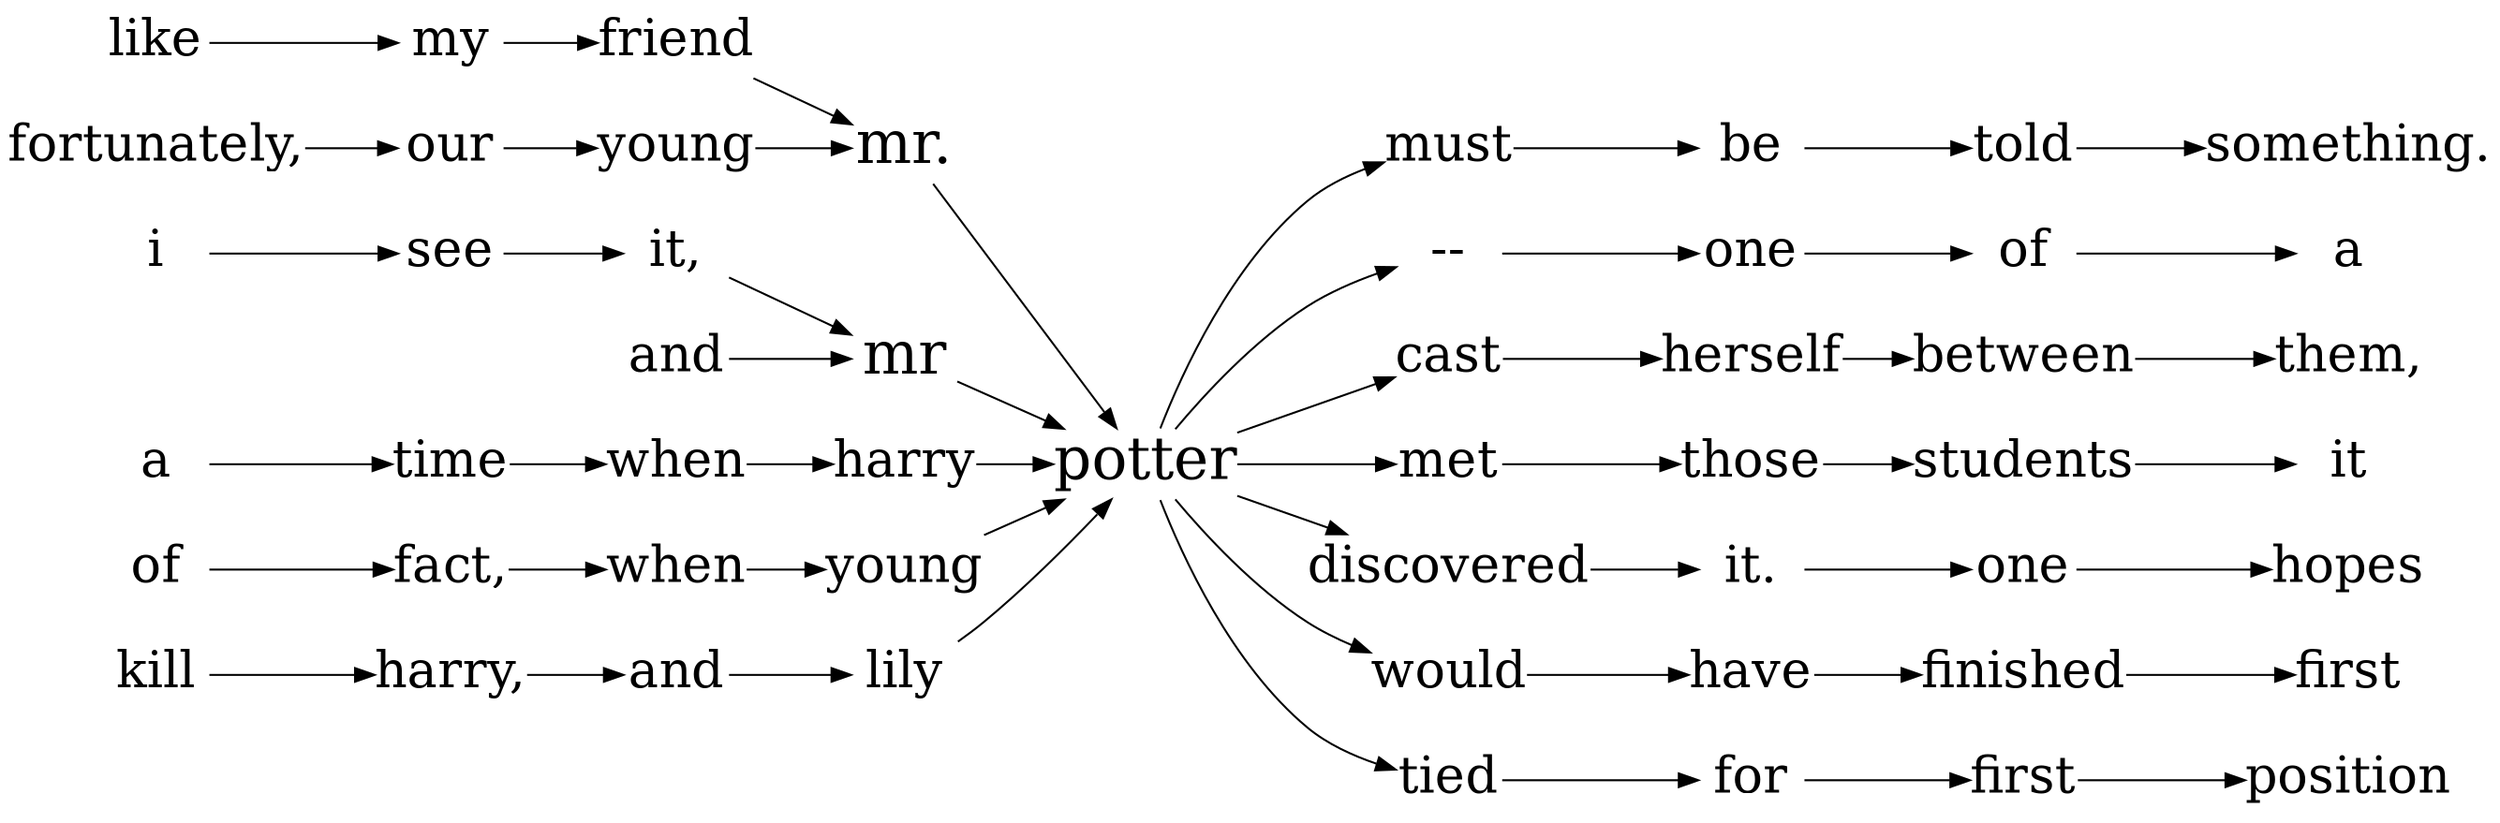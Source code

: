 digraph potter {
	graph [rankdir=LR]
	node [margin=0 shape=plaintext]
	potter [label=potter fontsize=30]
	"mr.-bwd-mr." [label="mr." fontsize=30]
	"friend-bwd-mr.-friend" [label=friend fontsize=26]
	"my-bwd-mr.-friend-my" [label=my fontsize=26]
	"like-bwd-mr.-friend-my-like" [label=like fontsize=26]
	"like-bwd-mr.-friend-my-like" -> "my-bwd-mr.-friend-my"
	"my-bwd-mr.-friend-my" -> "friend-bwd-mr.-friend"
	"friend-bwd-mr.-friend" -> "mr.-bwd-mr."
	"young-bwd-mr.-young" [label=young fontsize=26]
	"our-bwd-mr.-young-our" [label=our fontsize=26]
	"fortunately,-bwd-mr.-young-our-fortunately," [label="fortunately," fontsize=26]
	"fortunately,-bwd-mr.-young-our-fortunately," -> "our-bwd-mr.-young-our"
	"our-bwd-mr.-young-our" -> "young-bwd-mr.-young"
	"young-bwd-mr.-young" -> "mr.-bwd-mr."
	"mr.-bwd-mr." -> potter
	"mr-bwd-mr" [label=mr fontsize=30]
	"it,-bwd-mr-it," [label="it," fontsize=26]
	"see-bwd-mr-it,-see" [label=see fontsize=26]
	"i-bwd-mr-it,-see-i" [label=i fontsize=26]
	"i-bwd-mr-it,-see-i" -> "see-bwd-mr-it,-see"
	"see-bwd-mr-it,-see" -> "it,-bwd-mr-it,"
	"it,-bwd-mr-it," -> "mr-bwd-mr"
	"and-bwd-mr-and" [label=and fontsize=26]
	"and-bwd-mr-and" -> "mr-bwd-mr"
	"mr-bwd-mr" -> potter
	"harry-bwd-harry" [label=harry fontsize=26]
	"when-bwd-harry-when" [label=when fontsize=26]
	"time-bwd-harry-when-time" [label=time fontsize=26]
	"a-bwd-harry-when-time-a" [label=a fontsize=26]
	"a-bwd-harry-when-time-a" -> "time-bwd-harry-when-time"
	"time-bwd-harry-when-time" -> "when-bwd-harry-when"
	"when-bwd-harry-when" -> "harry-bwd-harry"
	"harry-bwd-harry" -> potter
	"young-bwd-young" [label=young fontsize=26]
	"when-bwd-young-when" [label=when fontsize=26]
	"fact,-bwd-young-when-fact," [label="fact," fontsize=26]
	"of-bwd-young-when-fact,-of" [label=of fontsize=26]
	"of-bwd-young-when-fact,-of" -> "fact,-bwd-young-when-fact,"
	"fact,-bwd-young-when-fact," -> "when-bwd-young-when"
	"when-bwd-young-when" -> "young-bwd-young"
	"young-bwd-young" -> potter
	"lily-bwd-lily" [label=lily fontsize=26]
	"and-bwd-lily-and" [label=and fontsize=26]
	"harry,-bwd-lily-and-harry," [label="harry," fontsize=26]
	"kill-bwd-lily-and-harry,-kill" [label=kill fontsize=26]
	"kill-bwd-lily-and-harry,-kill" -> "harry,-bwd-lily-and-harry,"
	"harry,-bwd-lily-and-harry," -> "and-bwd-lily-and"
	"and-bwd-lily-and" -> "lily-bwd-lily"
	"lily-bwd-lily" -> potter
	"must-fwd-must" [label=must fontsize=26]
	"be-fwd-must-be" [label=be fontsize=26]
	"told-fwd-must-be-told" [label=told fontsize=26]
	"something.-fwd-must-be-told-something." [label="something." fontsize=26]
	"told-fwd-must-be-told" -> "something.-fwd-must-be-told-something."
	"be-fwd-must-be" -> "told-fwd-must-be-told"
	"must-fwd-must" -> "be-fwd-must-be"
	potter -> "must-fwd-must"
	"---fwd---" [label="--" fontsize=26]
	"one-fwd----one" [label=one fontsize=26]
	"of-fwd----one-of" [label=of fontsize=26]
	"a-fwd----one-of-a" [label=a fontsize=26]
	"of-fwd----one-of" -> "a-fwd----one-of-a"
	"one-fwd----one" -> "of-fwd----one-of"
	"---fwd---" -> "one-fwd----one"
	potter -> "---fwd---"
	"cast-fwd-cast" [label=cast fontsize=26]
	"herself-fwd-cast-herself" [label=herself fontsize=26]
	"between-fwd-cast-herself-between" [label=between fontsize=26]
	"them,-fwd-cast-herself-between-them," [label="them," fontsize=26]
	"between-fwd-cast-herself-between" -> "them,-fwd-cast-herself-between-them,"
	"herself-fwd-cast-herself" -> "between-fwd-cast-herself-between"
	"cast-fwd-cast" -> "herself-fwd-cast-herself"
	potter -> "cast-fwd-cast"
	"met-fwd-met" [label=met fontsize=26]
	"those-fwd-met-those" [label=those fontsize=26]
	"students-fwd-met-those-students" [label=students fontsize=26]
	"it-fwd-met-those-students-it" [label=it fontsize=26]
	"students-fwd-met-those-students" -> "it-fwd-met-those-students-it"
	"those-fwd-met-those" -> "students-fwd-met-those-students"
	"met-fwd-met" -> "those-fwd-met-those"
	potter -> "met-fwd-met"
	"discovered-fwd-discovered" [label=discovered fontsize=26]
	"it.-fwd-discovered-it." [label="it." fontsize=26]
	"one-fwd-discovered-it.-one" [label=one fontsize=26]
	"hopes-fwd-discovered-it.-one-hopes" [label=hopes fontsize=26]
	"one-fwd-discovered-it.-one" -> "hopes-fwd-discovered-it.-one-hopes"
	"it.-fwd-discovered-it." -> "one-fwd-discovered-it.-one"
	"discovered-fwd-discovered" -> "it.-fwd-discovered-it."
	potter -> "discovered-fwd-discovered"
	"would-fwd-would" [label=would fontsize=26]
	"have-fwd-would-have" [label=have fontsize=26]
	"finished-fwd-would-have-finished" [label=finished fontsize=26]
	"first-fwd-would-have-finished-first" [label=first fontsize=26]
	"finished-fwd-would-have-finished" -> "first-fwd-would-have-finished-first"
	"have-fwd-would-have" -> "finished-fwd-would-have-finished"
	"would-fwd-would" -> "have-fwd-would-have"
	potter -> "would-fwd-would"
	"tied-fwd-tied" [label=tied fontsize=26]
	"for-fwd-tied-for" [label=for fontsize=26]
	"first-fwd-tied-for-first" [label=first fontsize=26]
	"position-fwd-tied-for-first-position" [label=position fontsize=26]
	"first-fwd-tied-for-first" -> "position-fwd-tied-for-first-position"
	"for-fwd-tied-for" -> "first-fwd-tied-for-first"
	"tied-fwd-tied" -> "for-fwd-tied-for"
	potter -> "tied-fwd-tied"
}
